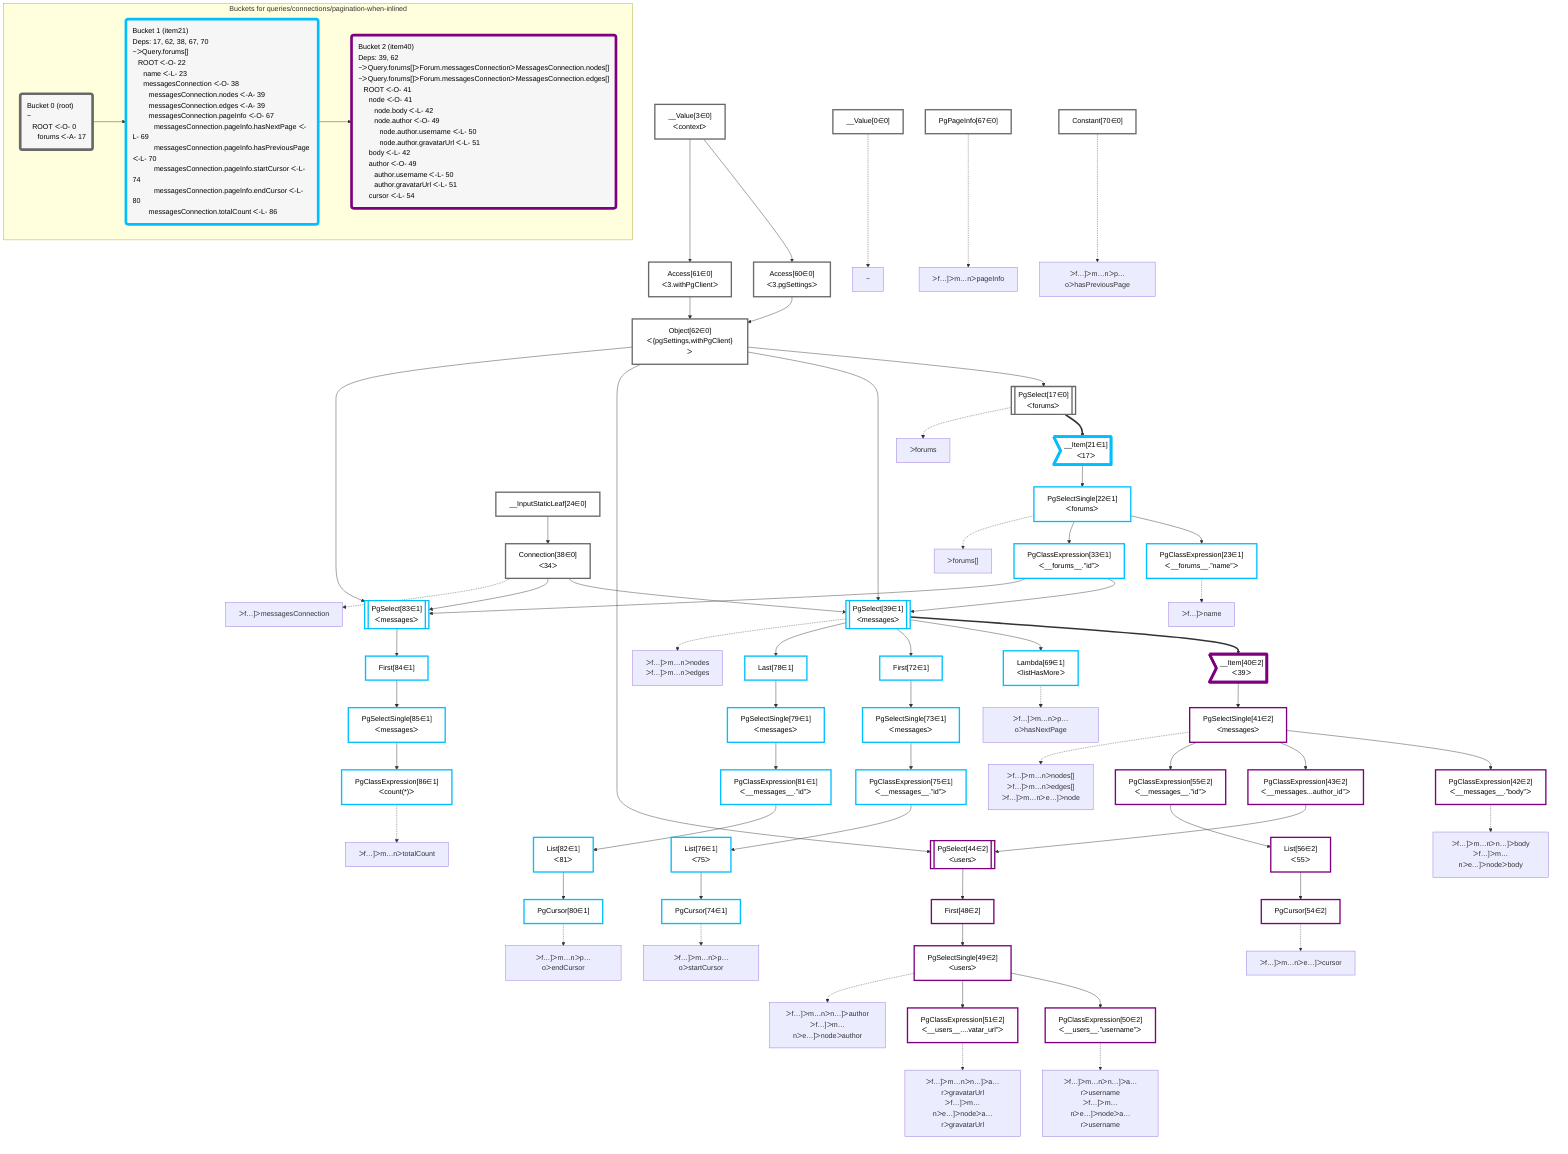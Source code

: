 graph TD
    classDef path fill:#eee,stroke:#000,color:#000
    classDef plan fill:#fff,stroke-width:3px,color:#000
    classDef itemplan fill:#fff,stroke-width:6px,color:#000
    classDef sideeffectplan fill:#f00,stroke-width:6px,color:#000
    classDef bucket fill:#f6f6f6,color:#000,stroke-width:6px,text-align:left


    %% define plans
    __Value0["__Value[0∈0]"]:::plan
    __Value3["__Value[3∈0]<br />ᐸcontextᐳ"]:::plan
    Access60["Access[60∈0]<br />ᐸ3.pgSettingsᐳ"]:::plan
    Access61["Access[61∈0]<br />ᐸ3.withPgClientᐳ"]:::plan
    Object62["Object[62∈0]<br />ᐸ{pgSettings,withPgClient}ᐳ"]:::plan
    PgSelect17[["PgSelect[17∈0]<br />ᐸforumsᐳ"]]:::plan
    __Item21>"__Item[21∈1]<br />ᐸ17ᐳ"]:::itemplan
    PgSelectSingle22["PgSelectSingle[22∈1]<br />ᐸforumsᐳ"]:::plan
    PgClassExpression23["PgClassExpression[23∈1]<br />ᐸ__forums__.”name”ᐳ"]:::plan
    __InputStaticLeaf24["__InputStaticLeaf[24∈0]"]:::plan
    PgClassExpression33["PgClassExpression[33∈1]<br />ᐸ__forums__.”id”ᐳ"]:::plan
    Connection38["Connection[38∈0]<br />ᐸ34ᐳ"]:::plan
    PgSelect39[["PgSelect[39∈1]<br />ᐸmessagesᐳ"]]:::plan
    __Item40>"__Item[40∈2]<br />ᐸ39ᐳ"]:::itemplan
    PgSelectSingle41["PgSelectSingle[41∈2]<br />ᐸmessagesᐳ"]:::plan
    PgClassExpression42["PgClassExpression[42∈2]<br />ᐸ__messages__.”body”ᐳ"]:::plan
    PgClassExpression43["PgClassExpression[43∈2]<br />ᐸ__messages...author_id”ᐳ"]:::plan
    PgSelect44[["PgSelect[44∈2]<br />ᐸusersᐳ"]]:::plan
    First48["First[48∈2]"]:::plan
    PgSelectSingle49["PgSelectSingle[49∈2]<br />ᐸusersᐳ"]:::plan
    PgClassExpression50["PgClassExpression[50∈2]<br />ᐸ__users__.”username”ᐳ"]:::plan
    PgClassExpression51["PgClassExpression[51∈2]<br />ᐸ__users__....vatar_url”ᐳ"]:::plan
    PgClassExpression55["PgClassExpression[55∈2]<br />ᐸ__messages__.”id”ᐳ"]:::plan
    List56["List[56∈2]<br />ᐸ55ᐳ"]:::plan
    PgCursor54["PgCursor[54∈2]"]:::plan
    PgPageInfo67["PgPageInfo[67∈0]"]:::plan
    Lambda69["Lambda[69∈1]<br />ᐸlistHasMoreᐳ"]:::plan
    Constant70["Constant[70∈0]"]:::plan
    First72["First[72∈1]"]:::plan
    PgSelectSingle73["PgSelectSingle[73∈1]<br />ᐸmessagesᐳ"]:::plan
    PgClassExpression75["PgClassExpression[75∈1]<br />ᐸ__messages__.”id”ᐳ"]:::plan
    List76["List[76∈1]<br />ᐸ75ᐳ"]:::plan
    PgCursor74["PgCursor[74∈1]"]:::plan
    Last78["Last[78∈1]"]:::plan
    PgSelectSingle79["PgSelectSingle[79∈1]<br />ᐸmessagesᐳ"]:::plan
    PgClassExpression81["PgClassExpression[81∈1]<br />ᐸ__messages__.”id”ᐳ"]:::plan
    List82["List[82∈1]<br />ᐸ81ᐳ"]:::plan
    PgCursor80["PgCursor[80∈1]"]:::plan
    PgSelect83[["PgSelect[83∈1]<br />ᐸmessagesᐳ"]]:::plan
    First84["First[84∈1]"]:::plan
    PgSelectSingle85["PgSelectSingle[85∈1]<br />ᐸmessagesᐳ"]:::plan
    PgClassExpression86["PgClassExpression[86∈1]<br />ᐸcount(*)ᐳ"]:::plan

    %% plan dependencies
    __Value3 --> Access60
    __Value3 --> Access61
    Access60 & Access61 --> Object62
    Object62 --> PgSelect17
    PgSelect17 ==> __Item21
    __Item21 --> PgSelectSingle22
    PgSelectSingle22 --> PgClassExpression23
    PgSelectSingle22 --> PgClassExpression33
    __InputStaticLeaf24 --> Connection38
    Object62 & PgClassExpression33 & Connection38 --> PgSelect39
    PgSelect39 ==> __Item40
    __Item40 --> PgSelectSingle41
    PgSelectSingle41 --> PgClassExpression42
    PgSelectSingle41 --> PgClassExpression43
    Object62 & PgClassExpression43 --> PgSelect44
    PgSelect44 --> First48
    First48 --> PgSelectSingle49
    PgSelectSingle49 --> PgClassExpression50
    PgSelectSingle49 --> PgClassExpression51
    PgSelectSingle41 --> PgClassExpression55
    PgClassExpression55 --> List56
    List56 --> PgCursor54
    PgSelect39 --> Lambda69
    PgSelect39 --> First72
    First72 --> PgSelectSingle73
    PgSelectSingle73 --> PgClassExpression75
    PgClassExpression75 --> List76
    List76 --> PgCursor74
    PgSelect39 --> Last78
    Last78 --> PgSelectSingle79
    PgSelectSingle79 --> PgClassExpression81
    PgClassExpression81 --> List82
    List82 --> PgCursor80
    Object62 & PgClassExpression33 & Connection38 --> PgSelect83
    PgSelect83 --> First84
    First84 --> PgSelectSingle85
    PgSelectSingle85 --> PgClassExpression86

    %% plan-to-path relationships
    P0["~"]
    __Value0 -.-> P0
    P17["ᐳforums"]
    PgSelect17 -.-> P17
    P22["ᐳforums[]"]
    PgSelectSingle22 -.-> P22
    P23["ᐳf…]ᐳname"]
    PgClassExpression23 -.-> P23
    P38["ᐳf…]ᐳmessagesConnection"]
    Connection38 -.-> P38
    P39["ᐳf…]ᐳm…nᐳnodes<br />ᐳf…]ᐳm…nᐳedges"]
    PgSelect39 -.-> P39
    P41["ᐳf…]ᐳm…nᐳnodes[]<br />ᐳf…]ᐳm…nᐳedges[]<br />ᐳf…]ᐳm…nᐳe…]ᐳnode"]
    PgSelectSingle41 -.-> P41
    P42["ᐳf…]ᐳm…nᐳn…]ᐳbody<br />ᐳf…]ᐳm…nᐳe…]ᐳnodeᐳbody"]
    PgClassExpression42 -.-> P42
    P49["ᐳf…]ᐳm…nᐳn…]ᐳauthor<br />ᐳf…]ᐳm…nᐳe…]ᐳnodeᐳauthor"]
    PgSelectSingle49 -.-> P49
    P50["ᐳf…]ᐳm…nᐳn…]ᐳa…rᐳusername<br />ᐳf…]ᐳm…nᐳe…]ᐳnodeᐳa…rᐳusername"]
    PgClassExpression50 -.-> P50
    P51["ᐳf…]ᐳm…nᐳn…]ᐳa…rᐳgravatarUrl<br />ᐳf…]ᐳm…nᐳe…]ᐳnodeᐳa…rᐳgravatarUrl"]
    PgClassExpression51 -.-> P51
    P54["ᐳf…]ᐳm…nᐳe…]ᐳcursor"]
    PgCursor54 -.-> P54
    P67["ᐳf…]ᐳm…nᐳpageInfo"]
    PgPageInfo67 -.-> P67
    P69["ᐳf…]ᐳm…nᐳp…oᐳhasNextPage"]
    Lambda69 -.-> P69
    P70["ᐳf…]ᐳm…nᐳp…oᐳhasPreviousPage"]
    Constant70 -.-> P70
    P74["ᐳf…]ᐳm…nᐳp…oᐳstartCursor"]
    PgCursor74 -.-> P74
    P80["ᐳf…]ᐳm…nᐳp…oᐳendCursor"]
    PgCursor80 -.-> P80
    P86["ᐳf…]ᐳm…nᐳtotalCount"]
    PgClassExpression86 -.-> P86

    subgraph "Buckets for queries/connections/pagination-when-inlined"
    Bucket0("Bucket 0 (root)<br />~<br />⠀ROOT ᐸ-O- 0<br />⠀⠀forums ᐸ-A- 17"):::bucket
    classDef bucket0 stroke:#696969
    class Bucket0,__Value0,__Value3,PgSelect17,__InputStaticLeaf24,Connection38,Access60,Access61,Object62,PgPageInfo67,Constant70 bucket0
    Bucket1("Bucket 1 (item21)<br />Deps: 17, 62, 38, 67, 70<br />~ᐳQuery.forums[]<br />⠀ROOT ᐸ-O- 22<br />⠀⠀name ᐸ-L- 23<br />⠀⠀messagesConnection ᐸ-O- 38<br />⠀⠀⠀messagesConnection.nodes ᐸ-A- 39<br />⠀⠀⠀messagesConnection.edges ᐸ-A- 39<br />⠀⠀⠀messagesConnection.pageInfo ᐸ-O- 67<br />⠀⠀⠀⠀messagesConnection.pageInfo.hasNextPage ᐸ-L- 69<br />⠀⠀⠀⠀messagesConnection.pageInfo.hasPreviousPage ᐸ-L- 70<br />⠀⠀⠀⠀messagesConnection.pageInfo.startCursor ᐸ-L- 74<br />⠀⠀⠀⠀messagesConnection.pageInfo.endCursor ᐸ-L- 80<br />⠀⠀⠀messagesConnection.totalCount ᐸ-L- 86"):::bucket
    classDef bucket1 stroke:#00bfff
    class Bucket1,__Item21,PgSelectSingle22,PgClassExpression23,PgClassExpression33,PgSelect39,Lambda69,First72,PgSelectSingle73,PgCursor74,PgClassExpression75,List76,Last78,PgSelectSingle79,PgCursor80,PgClassExpression81,List82,PgSelect83,First84,PgSelectSingle85,PgClassExpression86 bucket1
    Bucket2("Bucket 2 (item40)<br />Deps: 39, 62<br />~ᐳQuery.forums[]ᐳForum.messagesConnectionᐳMessagesConnection.nodes[]<br />~ᐳQuery.forums[]ᐳForum.messagesConnectionᐳMessagesConnection.edges[]<br />⠀ROOT ᐸ-O- 41<br />⠀⠀node ᐸ-O- 41<br />⠀⠀⠀node.body ᐸ-L- 42<br />⠀⠀⠀node.author ᐸ-O- 49<br />⠀⠀⠀⠀node.author.username ᐸ-L- 50<br />⠀⠀⠀⠀node.author.gravatarUrl ᐸ-L- 51<br />⠀⠀body ᐸ-L- 42<br />⠀⠀author ᐸ-O- 49<br />⠀⠀⠀author.username ᐸ-L- 50<br />⠀⠀⠀author.gravatarUrl ᐸ-L- 51<br />⠀⠀cursor ᐸ-L- 54"):::bucket
    classDef bucket2 stroke:#7f007f
    class Bucket2,__Item40,PgSelectSingle41,PgClassExpression42,PgClassExpression43,PgSelect44,First48,PgSelectSingle49,PgClassExpression50,PgClassExpression51,PgCursor54,PgClassExpression55,List56 bucket2
    Bucket0 --> Bucket1
    Bucket1 --> Bucket2
    end
